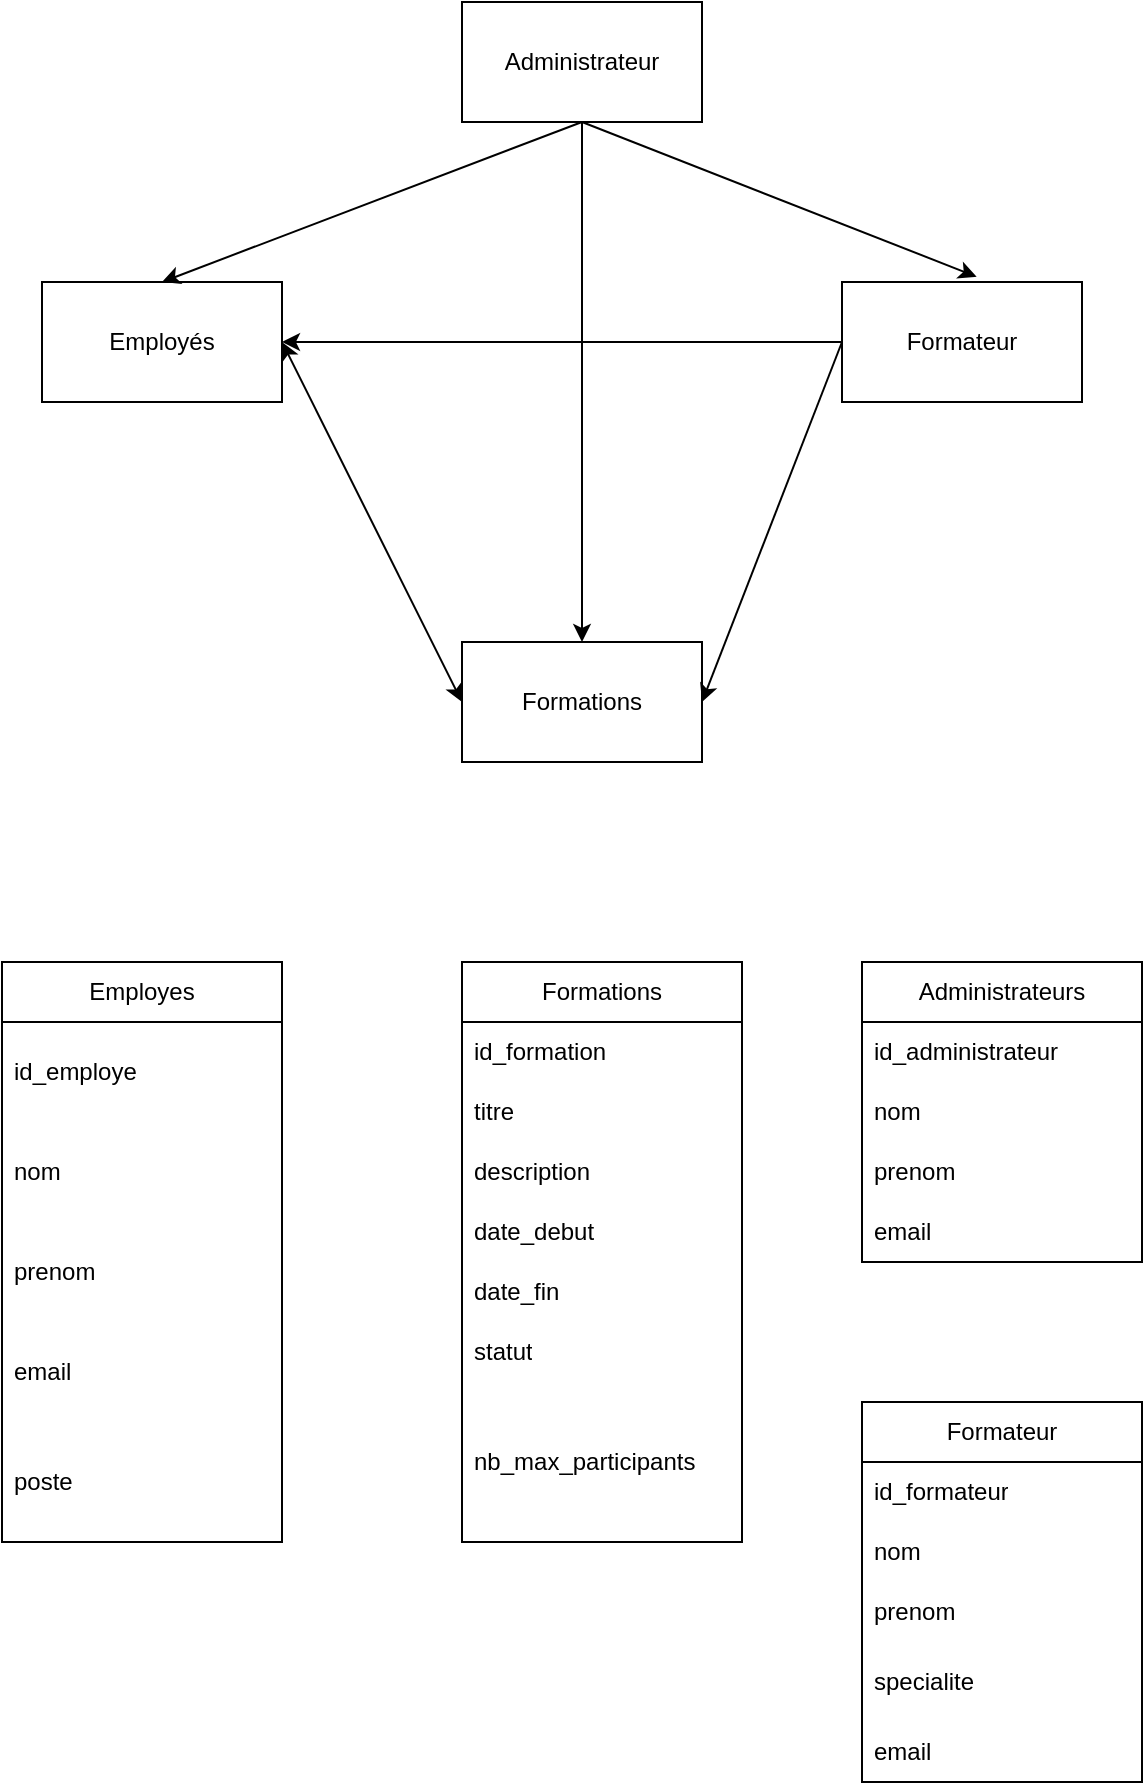 <mxfile version="26.0.2">
  <diagram name="Page-1" id="_hs3LtDEgipz2EfiwMhf">
    <mxGraphModel dx="794" dy="458" grid="1" gridSize="10" guides="1" tooltips="1" connect="1" arrows="1" fold="1" page="1" pageScale="1" pageWidth="827" pageHeight="1169" math="0" shadow="0">
      <root>
        <mxCell id="0" />
        <mxCell id="1" parent="0" />
        <mxCell id="-gBU-31IBGzsR56bAUx0-1" value="Formations" style="rounded=0;whiteSpace=wrap;html=1;" vertex="1" parent="1">
          <mxGeometry x="340" y="380" width="120" height="60" as="geometry" />
        </mxCell>
        <mxCell id="-gBU-31IBGzsR56bAUx0-2" value="Employés" style="rounded=0;whiteSpace=wrap;html=1;" vertex="1" parent="1">
          <mxGeometry x="130" y="200" width="120" height="60" as="geometry" />
        </mxCell>
        <mxCell id="-gBU-31IBGzsR56bAUx0-3" value="Formateur" style="rounded=0;whiteSpace=wrap;html=1;" vertex="1" parent="1">
          <mxGeometry x="530" y="200" width="120" height="60" as="geometry" />
        </mxCell>
        <mxCell id="-gBU-31IBGzsR56bAUx0-4" value="" style="endArrow=classic;startArrow=classic;html=1;rounded=0;exitX=1;exitY=0.5;exitDx=0;exitDy=0;entryX=0;entryY=0.5;entryDx=0;entryDy=0;" edge="1" parent="1" source="-gBU-31IBGzsR56bAUx0-2" target="-gBU-31IBGzsR56bAUx0-1">
          <mxGeometry width="50" height="50" relative="1" as="geometry">
            <mxPoint x="380" y="270" as="sourcePoint" />
            <mxPoint x="430" y="220" as="targetPoint" />
          </mxGeometry>
        </mxCell>
        <mxCell id="-gBU-31IBGzsR56bAUx0-5" value="" style="endArrow=classic;html=1;rounded=0;exitX=0;exitY=0.5;exitDx=0;exitDy=0;entryX=1;entryY=0.5;entryDx=0;entryDy=0;" edge="1" parent="1" source="-gBU-31IBGzsR56bAUx0-3" target="-gBU-31IBGzsR56bAUx0-1">
          <mxGeometry width="50" height="50" relative="1" as="geometry">
            <mxPoint x="380" y="270" as="sourcePoint" />
            <mxPoint x="430" y="220" as="targetPoint" />
          </mxGeometry>
        </mxCell>
        <mxCell id="-gBU-31IBGzsR56bAUx0-6" value="Administrateur" style="rounded=0;whiteSpace=wrap;html=1;" vertex="1" parent="1">
          <mxGeometry x="340" y="60" width="120" height="60" as="geometry" />
        </mxCell>
        <mxCell id="-gBU-31IBGzsR56bAUx0-7" value="" style="endArrow=classic;html=1;rounded=0;exitX=0.5;exitY=1;exitDx=0;exitDy=0;entryX=0.5;entryY=0;entryDx=0;entryDy=0;" edge="1" parent="1" source="-gBU-31IBGzsR56bAUx0-6" target="-gBU-31IBGzsR56bAUx0-1">
          <mxGeometry width="50" height="50" relative="1" as="geometry">
            <mxPoint x="380" y="270" as="sourcePoint" />
            <mxPoint x="430" y="220" as="targetPoint" />
          </mxGeometry>
        </mxCell>
        <mxCell id="-gBU-31IBGzsR56bAUx0-8" value="" style="endArrow=classic;html=1;rounded=0;entryX=0.561;entryY=-0.044;entryDx=0;entryDy=0;entryPerimeter=0;" edge="1" parent="1" target="-gBU-31IBGzsR56bAUx0-3">
          <mxGeometry width="50" height="50" relative="1" as="geometry">
            <mxPoint x="400" y="120" as="sourcePoint" />
            <mxPoint x="430" y="220" as="targetPoint" />
          </mxGeometry>
        </mxCell>
        <mxCell id="-gBU-31IBGzsR56bAUx0-9" value="" style="endArrow=classic;html=1;rounded=0;entryX=0.5;entryY=0;entryDx=0;entryDy=0;exitX=0.5;exitY=1;exitDx=0;exitDy=0;" edge="1" parent="1" source="-gBU-31IBGzsR56bAUx0-6" target="-gBU-31IBGzsR56bAUx0-2">
          <mxGeometry width="50" height="50" relative="1" as="geometry">
            <mxPoint x="380" y="270" as="sourcePoint" />
            <mxPoint x="430" y="220" as="targetPoint" />
          </mxGeometry>
        </mxCell>
        <mxCell id="-gBU-31IBGzsR56bAUx0-11" value="" style="endArrow=classic;html=1;rounded=0;entryX=1;entryY=0.5;entryDx=0;entryDy=0;exitX=0;exitY=0.5;exitDx=0;exitDy=0;" edge="1" parent="1" source="-gBU-31IBGzsR56bAUx0-3" target="-gBU-31IBGzsR56bAUx0-2">
          <mxGeometry width="50" height="50" relative="1" as="geometry">
            <mxPoint x="380" y="270" as="sourcePoint" />
            <mxPoint x="430" y="220" as="targetPoint" />
          </mxGeometry>
        </mxCell>
        <mxCell id="-gBU-31IBGzsR56bAUx0-13" value="Employes" style="swimlane;fontStyle=0;childLayout=stackLayout;horizontal=1;startSize=30;horizontalStack=0;resizeParent=1;resizeParentMax=0;resizeLast=0;collapsible=1;marginBottom=0;whiteSpace=wrap;html=1;" vertex="1" parent="1">
          <mxGeometry x="110" y="540" width="140" height="290" as="geometry" />
        </mxCell>
        <mxCell id="-gBU-31IBGzsR56bAUx0-14" value="id_employe" style="text;strokeColor=none;fillColor=none;align=left;verticalAlign=middle;spacingLeft=4;spacingRight=4;overflow=hidden;points=[[0,0.5],[1,0.5]];portConstraint=eastwest;rotatable=0;whiteSpace=wrap;html=1;" vertex="1" parent="-gBU-31IBGzsR56bAUx0-13">
          <mxGeometry y="30" width="140" height="50" as="geometry" />
        </mxCell>
        <mxCell id="-gBU-31IBGzsR56bAUx0-17" value="nom" style="text;strokeColor=none;fillColor=none;align=left;verticalAlign=middle;spacingLeft=4;spacingRight=4;overflow=hidden;points=[[0,0.5],[1,0.5]];portConstraint=eastwest;rotatable=0;whiteSpace=wrap;html=1;" vertex="1" parent="-gBU-31IBGzsR56bAUx0-13">
          <mxGeometry y="80" width="140" height="50" as="geometry" />
        </mxCell>
        <mxCell id="-gBU-31IBGzsR56bAUx0-18" value="prenom" style="text;strokeColor=none;fillColor=none;align=left;verticalAlign=middle;spacingLeft=4;spacingRight=4;overflow=hidden;points=[[0,0.5],[1,0.5]];portConstraint=eastwest;rotatable=0;whiteSpace=wrap;html=1;" vertex="1" parent="-gBU-31IBGzsR56bAUx0-13">
          <mxGeometry y="130" width="140" height="50" as="geometry" />
        </mxCell>
        <mxCell id="-gBU-31IBGzsR56bAUx0-19" value="email" style="text;strokeColor=none;fillColor=none;align=left;verticalAlign=middle;spacingLeft=4;spacingRight=4;overflow=hidden;points=[[0,0.5],[1,0.5]];portConstraint=eastwest;rotatable=0;whiteSpace=wrap;html=1;" vertex="1" parent="-gBU-31IBGzsR56bAUx0-13">
          <mxGeometry y="180" width="140" height="50" as="geometry" />
        </mxCell>
        <mxCell id="-gBU-31IBGzsR56bAUx0-15" value="poste" style="text;strokeColor=none;fillColor=none;align=left;verticalAlign=middle;spacingLeft=4;spacingRight=4;overflow=hidden;points=[[0,0.5],[1,0.5]];portConstraint=eastwest;rotatable=0;whiteSpace=wrap;html=1;" vertex="1" parent="-gBU-31IBGzsR56bAUx0-13">
          <mxGeometry y="230" width="140" height="60" as="geometry" />
        </mxCell>
        <mxCell id="-gBU-31IBGzsR56bAUx0-44" value="Formations" style="swimlane;fontStyle=0;childLayout=stackLayout;horizontal=1;startSize=30;horizontalStack=0;resizeParent=1;resizeParentMax=0;resizeLast=0;collapsible=1;marginBottom=0;whiteSpace=wrap;html=1;" vertex="1" parent="1">
          <mxGeometry x="340" y="540" width="140" height="290" as="geometry" />
        </mxCell>
        <mxCell id="-gBU-31IBGzsR56bAUx0-45" value="id_formation" style="text;strokeColor=none;fillColor=none;align=left;verticalAlign=middle;spacingLeft=4;spacingRight=4;overflow=hidden;points=[[0,0.5],[1,0.5]];portConstraint=eastwest;rotatable=0;whiteSpace=wrap;html=1;" vertex="1" parent="-gBU-31IBGzsR56bAUx0-44">
          <mxGeometry y="30" width="140" height="30" as="geometry" />
        </mxCell>
        <mxCell id="-gBU-31IBGzsR56bAUx0-47" value="titre" style="text;strokeColor=none;fillColor=none;align=left;verticalAlign=middle;spacingLeft=4;spacingRight=4;overflow=hidden;points=[[0,0.5],[1,0.5]];portConstraint=eastwest;rotatable=0;whiteSpace=wrap;html=1;" vertex="1" parent="-gBU-31IBGzsR56bAUx0-44">
          <mxGeometry y="60" width="140" height="30" as="geometry" />
        </mxCell>
        <mxCell id="-gBU-31IBGzsR56bAUx0-49" value="description" style="text;strokeColor=none;fillColor=none;align=left;verticalAlign=middle;spacingLeft=4;spacingRight=4;overflow=hidden;points=[[0,0.5],[1,0.5]];portConstraint=eastwest;rotatable=0;whiteSpace=wrap;html=1;" vertex="1" parent="-gBU-31IBGzsR56bAUx0-44">
          <mxGeometry y="90" width="140" height="30" as="geometry" />
        </mxCell>
        <mxCell id="-gBU-31IBGzsR56bAUx0-50" value="date_debut" style="text;strokeColor=none;fillColor=none;align=left;verticalAlign=middle;spacingLeft=4;spacingRight=4;overflow=hidden;points=[[0,0.5],[1,0.5]];portConstraint=eastwest;rotatable=0;whiteSpace=wrap;html=1;" vertex="1" parent="-gBU-31IBGzsR56bAUx0-44">
          <mxGeometry y="120" width="140" height="30" as="geometry" />
        </mxCell>
        <mxCell id="-gBU-31IBGzsR56bAUx0-51" value="date_fin" style="text;strokeColor=none;fillColor=none;align=left;verticalAlign=middle;spacingLeft=4;spacingRight=4;overflow=hidden;points=[[0,0.5],[1,0.5]];portConstraint=eastwest;rotatable=0;whiteSpace=wrap;html=1;" vertex="1" parent="-gBU-31IBGzsR56bAUx0-44">
          <mxGeometry y="150" width="140" height="30" as="geometry" />
        </mxCell>
        <mxCell id="-gBU-31IBGzsR56bAUx0-52" value="statut&lt;span style=&quot;color: rgba(0, 0, 0, 0); font-family: monospace; font-size: 0px; text-wrap-mode: nowrap;&quot;&gt;%3CmxGraphModel%3E%3Croot%3E%3CmxCell%20id%3D%220%22%2F%3E%3CmxCell%20id%3D%221%22%20parent%3D%220%22%2F%3E%3CmxCell%20id%3D%222%22%20value%3D%22description%22%20style%3D%22text%3BstrokeColor%3Dnone%3BfillColor%3Dnone%3Balign%3Dleft%3BverticalAlign%3Dmiddle%3BspacingLeft%3D4%3BspacingRight%3D4%3Boverflow%3Dhidden%3Bpoints%3D%5B%5B0%2C0.5%5D%2C%5B1%2C0.5%5D%5D%3BportConstraint%3Deastwest%3Brotatable%3D0%3BwhiteSpace%3Dwrap%3Bhtml%3D1%3B%22%20vertex%3D%221%22%20parent%3D%221%22%3E%3CmxGeometry%20x%3D%22340%22%20y%3D%22600%22%20width%3D%22140%22%20height%3D%2230%22%20as%3D%22geometry%22%2F%3E%3C%2FmxCell%3E%3C%2Froot%3E%3C%2FmxGraphModel%3E&lt;/span&gt;" style="text;strokeColor=none;fillColor=none;align=left;verticalAlign=middle;spacingLeft=4;spacingRight=4;overflow=hidden;points=[[0,0.5],[1,0.5]];portConstraint=eastwest;rotatable=0;whiteSpace=wrap;html=1;" vertex="1" parent="-gBU-31IBGzsR56bAUx0-44">
          <mxGeometry y="180" width="140" height="30" as="geometry" />
        </mxCell>
        <mxCell id="-gBU-31IBGzsR56bAUx0-53" value="nb_max_participants" style="text;strokeColor=none;fillColor=none;align=left;verticalAlign=middle;spacingLeft=4;spacingRight=4;overflow=hidden;points=[[0,0.5],[1,0.5]];portConstraint=eastwest;rotatable=0;whiteSpace=wrap;html=1;" vertex="1" parent="-gBU-31IBGzsR56bAUx0-44">
          <mxGeometry y="210" width="140" height="80" as="geometry" />
        </mxCell>
        <mxCell id="-gBU-31IBGzsR56bAUx0-54" value="Administrateurs" style="swimlane;fontStyle=0;childLayout=stackLayout;horizontal=1;startSize=30;horizontalStack=0;resizeParent=1;resizeParentMax=0;resizeLast=0;collapsible=1;marginBottom=0;whiteSpace=wrap;html=1;" vertex="1" parent="1">
          <mxGeometry x="540" y="540" width="140" height="150" as="geometry" />
        </mxCell>
        <mxCell id="-gBU-31IBGzsR56bAUx0-55" value="id_administrateur" style="text;strokeColor=none;fillColor=none;align=left;verticalAlign=middle;spacingLeft=4;spacingRight=4;overflow=hidden;points=[[0,0.5],[1,0.5]];portConstraint=eastwest;rotatable=0;whiteSpace=wrap;html=1;" vertex="1" parent="-gBU-31IBGzsR56bAUx0-54">
          <mxGeometry y="30" width="140" height="30" as="geometry" />
        </mxCell>
        <mxCell id="-gBU-31IBGzsR56bAUx0-56" value="nom" style="text;strokeColor=none;fillColor=none;align=left;verticalAlign=middle;spacingLeft=4;spacingRight=4;overflow=hidden;points=[[0,0.5],[1,0.5]];portConstraint=eastwest;rotatable=0;whiteSpace=wrap;html=1;" vertex="1" parent="-gBU-31IBGzsR56bAUx0-54">
          <mxGeometry y="60" width="140" height="30" as="geometry" />
        </mxCell>
        <mxCell id="-gBU-31IBGzsR56bAUx0-57" value="prenom" style="text;strokeColor=none;fillColor=none;align=left;verticalAlign=middle;spacingLeft=4;spacingRight=4;overflow=hidden;points=[[0,0.5],[1,0.5]];portConstraint=eastwest;rotatable=0;whiteSpace=wrap;html=1;" vertex="1" parent="-gBU-31IBGzsR56bAUx0-54">
          <mxGeometry y="90" width="140" height="30" as="geometry" />
        </mxCell>
        <mxCell id="-gBU-31IBGzsR56bAUx0-58" value="email" style="text;strokeColor=none;fillColor=none;align=left;verticalAlign=middle;spacingLeft=4;spacingRight=4;overflow=hidden;points=[[0,0.5],[1,0.5]];portConstraint=eastwest;rotatable=0;whiteSpace=wrap;html=1;" vertex="1" parent="-gBU-31IBGzsR56bAUx0-54">
          <mxGeometry y="120" width="140" height="30" as="geometry" />
        </mxCell>
        <mxCell id="-gBU-31IBGzsR56bAUx0-62" value="Formateur" style="swimlane;fontStyle=0;childLayout=stackLayout;horizontal=1;startSize=30;horizontalStack=0;resizeParent=1;resizeParentMax=0;resizeLast=0;collapsible=1;marginBottom=0;whiteSpace=wrap;html=1;" vertex="1" parent="1">
          <mxGeometry x="540" y="760" width="140" height="190" as="geometry" />
        </mxCell>
        <mxCell id="-gBU-31IBGzsR56bAUx0-63" value="id_formateur" style="text;strokeColor=none;fillColor=none;align=left;verticalAlign=middle;spacingLeft=4;spacingRight=4;overflow=hidden;points=[[0,0.5],[1,0.5]];portConstraint=eastwest;rotatable=0;whiteSpace=wrap;html=1;" vertex="1" parent="-gBU-31IBGzsR56bAUx0-62">
          <mxGeometry y="30" width="140" height="30" as="geometry" />
        </mxCell>
        <mxCell id="-gBU-31IBGzsR56bAUx0-64" value="nom" style="text;strokeColor=none;fillColor=none;align=left;verticalAlign=middle;spacingLeft=4;spacingRight=4;overflow=hidden;points=[[0,0.5],[1,0.5]];portConstraint=eastwest;rotatable=0;whiteSpace=wrap;html=1;" vertex="1" parent="-gBU-31IBGzsR56bAUx0-62">
          <mxGeometry y="60" width="140" height="30" as="geometry" />
        </mxCell>
        <mxCell id="-gBU-31IBGzsR56bAUx0-68" value="prenom" style="text;strokeColor=none;fillColor=none;align=left;verticalAlign=middle;spacingLeft=4;spacingRight=4;overflow=hidden;points=[[0,0.5],[1,0.5]];portConstraint=eastwest;rotatable=0;whiteSpace=wrap;html=1;" vertex="1" parent="-gBU-31IBGzsR56bAUx0-62">
          <mxGeometry y="90" width="140" height="30" as="geometry" />
        </mxCell>
        <mxCell id="-gBU-31IBGzsR56bAUx0-65" value="specialite" style="text;strokeColor=none;fillColor=none;align=left;verticalAlign=middle;spacingLeft=4;spacingRight=4;overflow=hidden;points=[[0,0.5],[1,0.5]];portConstraint=eastwest;rotatable=0;whiteSpace=wrap;html=1;" vertex="1" parent="-gBU-31IBGzsR56bAUx0-62">
          <mxGeometry y="120" width="140" height="40" as="geometry" />
        </mxCell>
        <mxCell id="-gBU-31IBGzsR56bAUx0-66" value="email" style="text;strokeColor=none;fillColor=none;align=left;verticalAlign=middle;spacingLeft=4;spacingRight=4;overflow=hidden;points=[[0,0.5],[1,0.5]];portConstraint=eastwest;rotatable=0;whiteSpace=wrap;html=1;" vertex="1" parent="-gBU-31IBGzsR56bAUx0-62">
          <mxGeometry y="160" width="140" height="30" as="geometry" />
        </mxCell>
      </root>
    </mxGraphModel>
  </diagram>
</mxfile>
